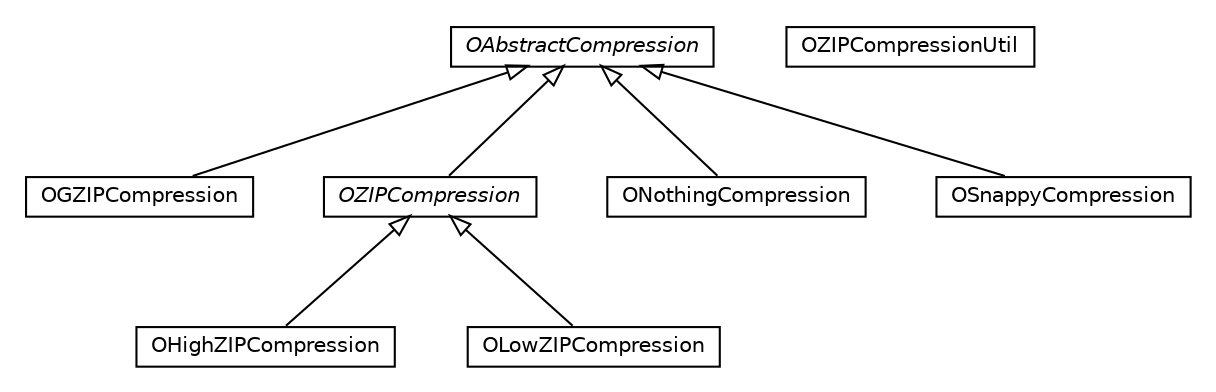 #!/usr/local/bin/dot
#
# Class diagram 
# Generated by UMLGraph version R5_6-24-gf6e263 (http://www.umlgraph.org/)
#

digraph G {
	edge [fontname="Helvetica",fontsize=10,labelfontname="Helvetica",labelfontsize=10];
	node [fontname="Helvetica",fontsize=10,shape=plaintext];
	nodesep=0.25;
	ranksep=0.5;
	// com.orientechnologies.orient.core.compression.impl.OAbstractCompression
	c247135 [label=<<table title="com.orientechnologies.orient.core.compression.impl.OAbstractCompression" border="0" cellborder="1" cellspacing="0" cellpadding="2" port="p" href="./OAbstractCompression.html">
		<tr><td><table border="0" cellspacing="0" cellpadding="1">
<tr><td align="center" balign="center"><font face="Helvetica-Oblique"> OAbstractCompression </font></td></tr>
		</table></td></tr>
		</table>>, URL="./OAbstractCompression.html", fontname="Helvetica", fontcolor="black", fontsize=10.0];
	// com.orientechnologies.orient.core.compression.impl.OHighZIPCompression
	c247136 [label=<<table title="com.orientechnologies.orient.core.compression.impl.OHighZIPCompression" border="0" cellborder="1" cellspacing="0" cellpadding="2" port="p" href="./OHighZIPCompression.html">
		<tr><td><table border="0" cellspacing="0" cellpadding="1">
<tr><td align="center" balign="center"> OHighZIPCompression </td></tr>
		</table></td></tr>
		</table>>, URL="./OHighZIPCompression.html", fontname="Helvetica", fontcolor="black", fontsize=10.0];
	// com.orientechnologies.orient.core.compression.impl.OGZIPCompression
	c247137 [label=<<table title="com.orientechnologies.orient.core.compression.impl.OGZIPCompression" border="0" cellborder="1" cellspacing="0" cellpadding="2" port="p" href="./OGZIPCompression.html">
		<tr><td><table border="0" cellspacing="0" cellpadding="1">
<tr><td align="center" balign="center"> OGZIPCompression </td></tr>
		</table></td></tr>
		</table>>, URL="./OGZIPCompression.html", fontname="Helvetica", fontcolor="black", fontsize=10.0];
	// com.orientechnologies.orient.core.compression.impl.OZIPCompression
	c247138 [label=<<table title="com.orientechnologies.orient.core.compression.impl.OZIPCompression" border="0" cellborder="1" cellspacing="0" cellpadding="2" port="p" href="./OZIPCompression.html">
		<tr><td><table border="0" cellspacing="0" cellpadding="1">
<tr><td align="center" balign="center"><font face="Helvetica-Oblique"> OZIPCompression </font></td></tr>
		</table></td></tr>
		</table>>, URL="./OZIPCompression.html", fontname="Helvetica", fontcolor="black", fontsize=10.0];
	// com.orientechnologies.orient.core.compression.impl.ONothingCompression
	c247139 [label=<<table title="com.orientechnologies.orient.core.compression.impl.ONothingCompression" border="0" cellborder="1" cellspacing="0" cellpadding="2" port="p" href="./ONothingCompression.html">
		<tr><td><table border="0" cellspacing="0" cellpadding="1">
<tr><td align="center" balign="center"> ONothingCompression </td></tr>
		</table></td></tr>
		</table>>, URL="./ONothingCompression.html", fontname="Helvetica", fontcolor="black", fontsize=10.0];
	// com.orientechnologies.orient.core.compression.impl.OZIPCompressionUtil
	c247140 [label=<<table title="com.orientechnologies.orient.core.compression.impl.OZIPCompressionUtil" border="0" cellborder="1" cellspacing="0" cellpadding="2" port="p" href="./OZIPCompressionUtil.html">
		<tr><td><table border="0" cellspacing="0" cellpadding="1">
<tr><td align="center" balign="center"> OZIPCompressionUtil </td></tr>
		</table></td></tr>
		</table>>, URL="./OZIPCompressionUtil.html", fontname="Helvetica", fontcolor="black", fontsize=10.0];
	// com.orientechnologies.orient.core.compression.impl.OSnappyCompression
	c247141 [label=<<table title="com.orientechnologies.orient.core.compression.impl.OSnappyCompression" border="0" cellborder="1" cellspacing="0" cellpadding="2" port="p" href="./OSnappyCompression.html">
		<tr><td><table border="0" cellspacing="0" cellpadding="1">
<tr><td align="center" balign="center"> OSnappyCompression </td></tr>
		</table></td></tr>
		</table>>, URL="./OSnappyCompression.html", fontname="Helvetica", fontcolor="black", fontsize=10.0];
	// com.orientechnologies.orient.core.compression.impl.OLowZIPCompression
	c247142 [label=<<table title="com.orientechnologies.orient.core.compression.impl.OLowZIPCompression" border="0" cellborder="1" cellspacing="0" cellpadding="2" port="p" href="./OLowZIPCompression.html">
		<tr><td><table border="0" cellspacing="0" cellpadding="1">
<tr><td align="center" balign="center"> OLowZIPCompression </td></tr>
		</table></td></tr>
		</table>>, URL="./OLowZIPCompression.html", fontname="Helvetica", fontcolor="black", fontsize=10.0];
	//com.orientechnologies.orient.core.compression.impl.OHighZIPCompression extends com.orientechnologies.orient.core.compression.impl.OZIPCompression
	c247138:p -> c247136:p [dir=back,arrowtail=empty];
	//com.orientechnologies.orient.core.compression.impl.OGZIPCompression extends com.orientechnologies.orient.core.compression.impl.OAbstractCompression
	c247135:p -> c247137:p [dir=back,arrowtail=empty];
	//com.orientechnologies.orient.core.compression.impl.OZIPCompression extends com.orientechnologies.orient.core.compression.impl.OAbstractCompression
	c247135:p -> c247138:p [dir=back,arrowtail=empty];
	//com.orientechnologies.orient.core.compression.impl.ONothingCompression extends com.orientechnologies.orient.core.compression.impl.OAbstractCompression
	c247135:p -> c247139:p [dir=back,arrowtail=empty];
	//com.orientechnologies.orient.core.compression.impl.OSnappyCompression extends com.orientechnologies.orient.core.compression.impl.OAbstractCompression
	c247135:p -> c247141:p [dir=back,arrowtail=empty];
	//com.orientechnologies.orient.core.compression.impl.OLowZIPCompression extends com.orientechnologies.orient.core.compression.impl.OZIPCompression
	c247138:p -> c247142:p [dir=back,arrowtail=empty];
}

